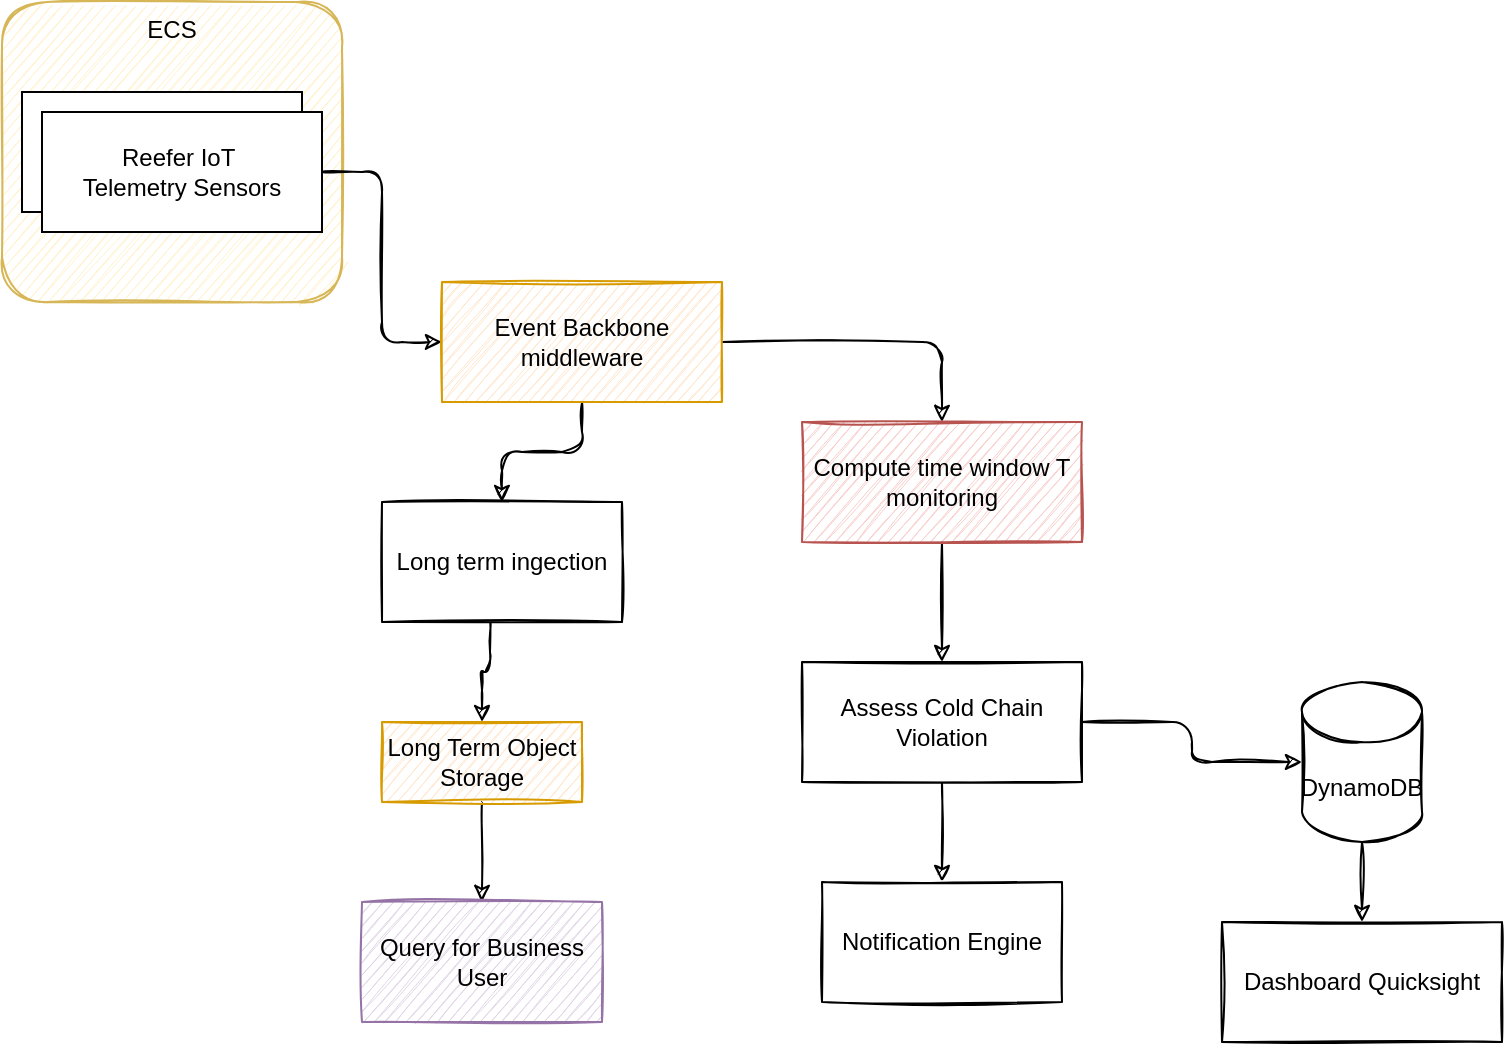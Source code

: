 <mxfile>
    <diagram id="UKa0x60UbZhikQSXBitW" name="Page-1">
        <mxGraphModel dx="1058" dy="551" grid="1" gridSize="10" guides="1" tooltips="1" connect="1" arrows="1" fold="1" page="1" pageScale="1" pageWidth="850" pageHeight="1100" math="0" shadow="0">
            <root>
                <mxCell id="0"/>
                <mxCell id="1" parent="0"/>
                <mxCell id="20" value="ECS" style="rounded=1;whiteSpace=wrap;html=1;sketch=1;verticalAlign=top;fillColor=#fff2cc;strokeColor=#d6b656;" vertex="1" parent="1">
                    <mxGeometry x="10" y="50" width="170" height="150" as="geometry"/>
                </mxCell>
                <mxCell id="5" style="edgeStyle=orthogonalEdgeStyle;html=1;entryX=0;entryY=0.5;entryDx=0;entryDy=0;sketch=1;" edge="1" parent="1" source="3" target="4">
                    <mxGeometry relative="1" as="geometry"/>
                </mxCell>
                <mxCell id="7" style="edgeStyle=orthogonalEdgeStyle;sketch=1;html=1;" edge="1" parent="1" source="4" target="6">
                    <mxGeometry relative="1" as="geometry"/>
                </mxCell>
                <mxCell id="15" style="edgeStyle=orthogonalEdgeStyle;sketch=1;html=1;entryX=0.5;entryY=0;entryDx=0;entryDy=0;" edge="1" parent="1" source="4" target="14">
                    <mxGeometry relative="1" as="geometry"/>
                </mxCell>
                <mxCell id="4" value="Event Backbone middleware" style="rounded=0;whiteSpace=wrap;html=1;sketch=1;fillColor=#ffe6cc;strokeColor=#d79b00;" vertex="1" parent="1">
                    <mxGeometry x="230" y="190" width="140" height="60" as="geometry"/>
                </mxCell>
                <mxCell id="11" value="" style="edgeStyle=orthogonalEdgeStyle;sketch=1;html=1;" edge="1" parent="1" source="6" target="8">
                    <mxGeometry relative="1" as="geometry"/>
                </mxCell>
                <mxCell id="13" style="edgeStyle=orthogonalEdgeStyle;sketch=1;html=1;exitX=0.45;exitY=0.983;exitDx=0;exitDy=0;exitPerimeter=0;" edge="1" parent="1" source="14" target="12">
                    <mxGeometry relative="1" as="geometry"/>
                </mxCell>
                <mxCell id="6" value="Compute time window T monitoring" style="rounded=0;whiteSpace=wrap;html=1;sketch=1;fillColor=#f8cecc;strokeColor=#b85450;" vertex="1" parent="1">
                    <mxGeometry x="410" y="260" width="140" height="60" as="geometry"/>
                </mxCell>
                <mxCell id="10" style="edgeStyle=orthogonalEdgeStyle;sketch=1;html=1;" edge="1" parent="1" source="8" target="9">
                    <mxGeometry relative="1" as="geometry"/>
                </mxCell>
                <mxCell id="22" style="edgeStyle=orthogonalEdgeStyle;sketch=1;html=1;" edge="1" parent="1" source="8" target="21">
                    <mxGeometry relative="1" as="geometry"/>
                </mxCell>
                <mxCell id="8" value="Assess Cold Chain Violation" style="rounded=0;whiteSpace=wrap;html=1;sketch=1;" vertex="1" parent="1">
                    <mxGeometry x="410" y="380" width="140" height="60" as="geometry"/>
                </mxCell>
                <mxCell id="17" style="edgeStyle=orthogonalEdgeStyle;sketch=1;html=1;" edge="1" parent="1" source="9" target="16">
                    <mxGeometry relative="1" as="geometry"/>
                </mxCell>
                <mxCell id="9" value="DynamoDB" style="shape=cylinder3;whiteSpace=wrap;html=1;boundedLbl=1;backgroundOutline=1;size=15;sketch=1;" vertex="1" parent="1">
                    <mxGeometry x="660" y="390" width="60" height="80" as="geometry"/>
                </mxCell>
                <mxCell id="19" style="edgeStyle=orthogonalEdgeStyle;sketch=1;html=1;" edge="1" parent="1" source="12" target="18">
                    <mxGeometry relative="1" as="geometry"/>
                </mxCell>
                <mxCell id="12" value="Long Term Object Storage" style="rounded=0;whiteSpace=wrap;html=1;sketch=1;fillColor=#ffe6cc;strokeColor=#d79b00;" vertex="1" parent="1">
                    <mxGeometry x="200" y="410" width="100" height="40" as="geometry"/>
                </mxCell>
                <mxCell id="14" value="Long term ingection" style="rounded=0;whiteSpace=wrap;html=1;sketch=1;" vertex="1" parent="1">
                    <mxGeometry x="200" y="300" width="120" height="60" as="geometry"/>
                </mxCell>
                <mxCell id="16" value="Dashboard Quicksight" style="rounded=0;whiteSpace=wrap;html=1;sketch=1;" vertex="1" parent="1">
                    <mxGeometry x="620" y="510" width="140" height="60" as="geometry"/>
                </mxCell>
                <mxCell id="18" value="Query for Business User" style="rounded=0;whiteSpace=wrap;html=1;sketch=1;fillColor=#e1d5e7;strokeColor=#9673a6;" vertex="1" parent="1">
                    <mxGeometry x="190" y="500" width="120" height="60" as="geometry"/>
                </mxCell>
                <mxCell id="2" value="Reefer IoT&amp;nbsp;&lt;br&gt;Telemetry Sensors" style="rounded=0;whiteSpace=wrap;html=1;" vertex="1" parent="1">
                    <mxGeometry x="20" y="95" width="140" height="60" as="geometry"/>
                </mxCell>
                <mxCell id="3" value="Reefer IoT&amp;nbsp;&lt;br&gt;Telemetry Sensors" style="rounded=0;whiteSpace=wrap;html=1;" vertex="1" parent="1">
                    <mxGeometry x="30" y="105" width="140" height="60" as="geometry"/>
                </mxCell>
                <mxCell id="21" value="Notification Engine" style="whiteSpace=wrap;html=1;sketch=1;" vertex="1" parent="1">
                    <mxGeometry x="420" y="490" width="120" height="60" as="geometry"/>
                </mxCell>
            </root>
        </mxGraphModel>
    </diagram>
</mxfile>